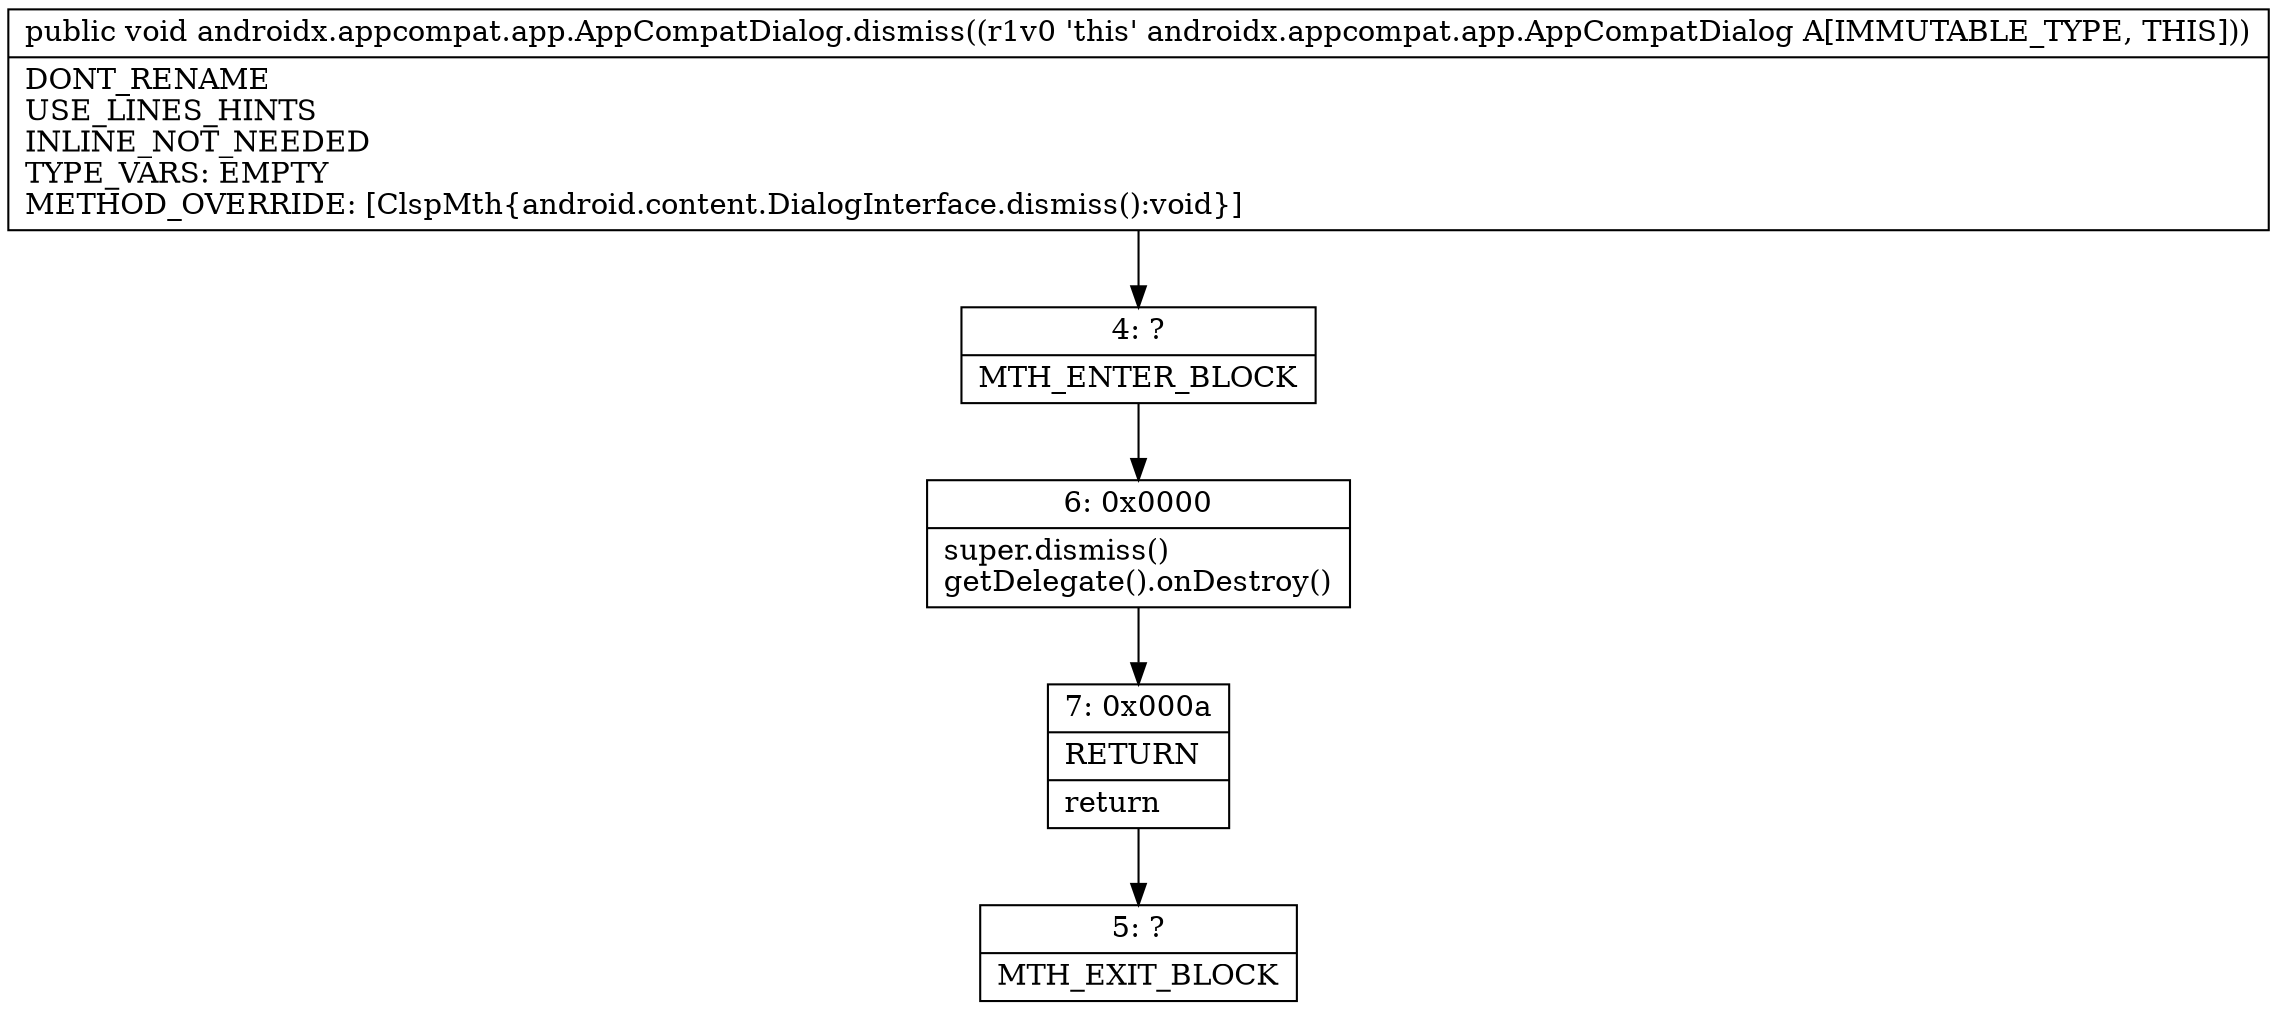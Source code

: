 digraph "CFG forandroidx.appcompat.app.AppCompatDialog.dismiss()V" {
Node_4 [shape=record,label="{4\:\ ?|MTH_ENTER_BLOCK\l}"];
Node_6 [shape=record,label="{6\:\ 0x0000|super.dismiss()\lgetDelegate().onDestroy()\l}"];
Node_7 [shape=record,label="{7\:\ 0x000a|RETURN\l|return\l}"];
Node_5 [shape=record,label="{5\:\ ?|MTH_EXIT_BLOCK\l}"];
MethodNode[shape=record,label="{public void androidx.appcompat.app.AppCompatDialog.dismiss((r1v0 'this' androidx.appcompat.app.AppCompatDialog A[IMMUTABLE_TYPE, THIS]))  | DONT_RENAME\lUSE_LINES_HINTS\lINLINE_NOT_NEEDED\lTYPE_VARS: EMPTY\lMETHOD_OVERRIDE: [ClspMth\{android.content.DialogInterface.dismiss():void\}]\l}"];
MethodNode -> Node_4;Node_4 -> Node_6;
Node_6 -> Node_7;
Node_7 -> Node_5;
}

